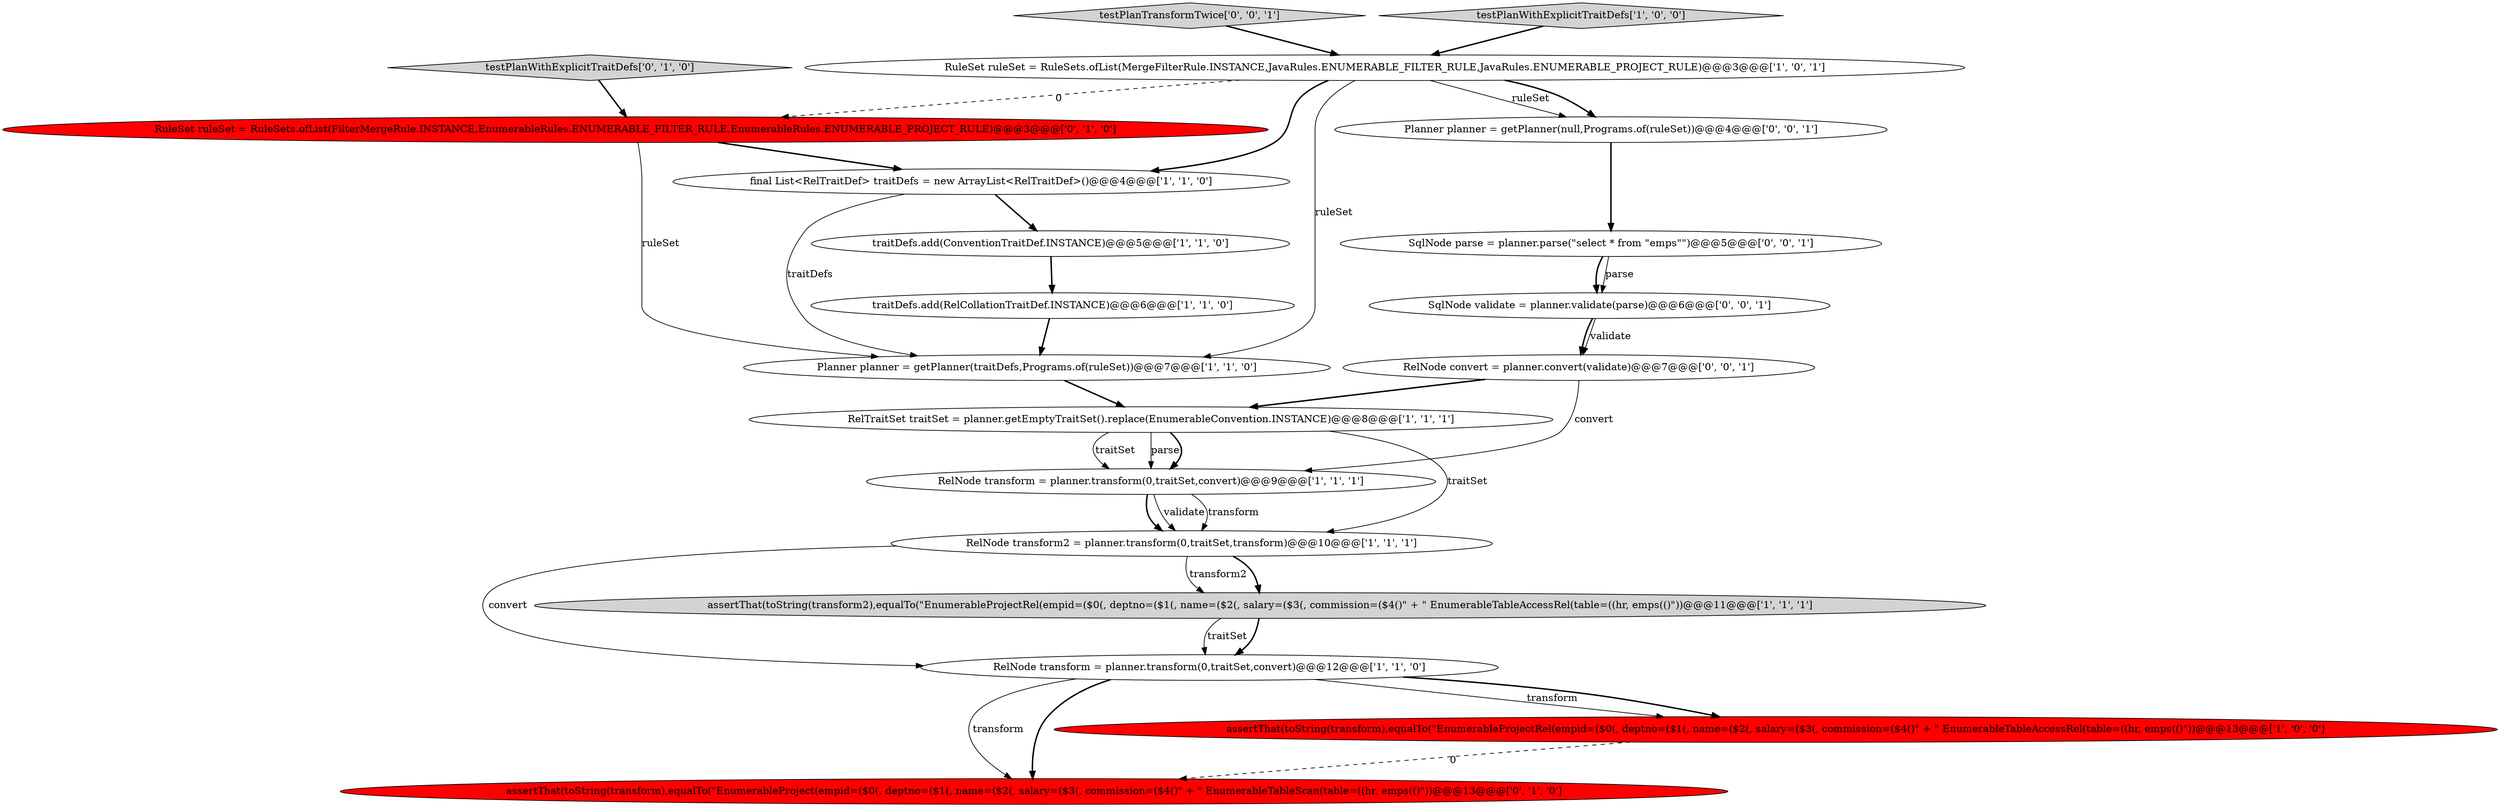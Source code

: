 digraph {
8 [style = filled, label = "traitDefs.add(ConventionTraitDef.INSTANCE)@@@5@@@['1', '1', '0']", fillcolor = white, shape = ellipse image = "AAA0AAABBB1BBB"];
10 [style = filled, label = "RelNode transform = planner.transform(0,traitSet,convert)@@@12@@@['1', '1', '0']", fillcolor = white, shape = ellipse image = "AAA0AAABBB1BBB"];
11 [style = filled, label = "traitDefs.add(RelCollationTraitDef.INSTANCE)@@@6@@@['1', '1', '0']", fillcolor = white, shape = ellipse image = "AAA0AAABBB1BBB"];
9 [style = filled, label = "RelTraitSet traitSet = planner.getEmptyTraitSet().replace(EnumerableConvention.INSTANCE)@@@8@@@['1', '1', '1']", fillcolor = white, shape = ellipse image = "AAA0AAABBB1BBB"];
17 [style = filled, label = "RelNode convert = planner.convert(validate)@@@7@@@['0', '0', '1']", fillcolor = white, shape = ellipse image = "AAA0AAABBB3BBB"];
0 [style = filled, label = "assertThat(toString(transform2),equalTo(\"EnumerableProjectRel(empid=($0(, deptno=($1(, name=($2(, salary=($3(, commission=($4()\" + \" EnumerableTableAccessRel(table=((hr, emps(()\"))@@@11@@@['1', '1', '1']", fillcolor = lightgray, shape = ellipse image = "AAA0AAABBB1BBB"];
19 [style = filled, label = "testPlanTransformTwice['0', '0', '1']", fillcolor = lightgray, shape = diamond image = "AAA0AAABBB3BBB"];
6 [style = filled, label = "RuleSet ruleSet = RuleSets.ofList(MergeFilterRule.INSTANCE,JavaRules.ENUMERABLE_FILTER_RULE,JavaRules.ENUMERABLE_PROJECT_RULE)@@@3@@@['1', '0', '1']", fillcolor = white, shape = ellipse image = "AAA0AAABBB1BBB"];
7 [style = filled, label = "Planner planner = getPlanner(traitDefs,Programs.of(ruleSet))@@@7@@@['1', '1', '0']", fillcolor = white, shape = ellipse image = "AAA0AAABBB1BBB"];
3 [style = filled, label = "RelNode transform = planner.transform(0,traitSet,convert)@@@9@@@['1', '1', '1']", fillcolor = white, shape = ellipse image = "AAA0AAABBB1BBB"];
5 [style = filled, label = "final List<RelTraitDef> traitDefs = new ArrayList<RelTraitDef>()@@@4@@@['1', '1', '0']", fillcolor = white, shape = ellipse image = "AAA0AAABBB1BBB"];
16 [style = filled, label = "Planner planner = getPlanner(null,Programs.of(ruleSet))@@@4@@@['0', '0', '1']", fillcolor = white, shape = ellipse image = "AAA0AAABBB3BBB"];
18 [style = filled, label = "SqlNode validate = planner.validate(parse)@@@6@@@['0', '0', '1']", fillcolor = white, shape = ellipse image = "AAA0AAABBB3BBB"];
13 [style = filled, label = "testPlanWithExplicitTraitDefs['0', '1', '0']", fillcolor = lightgray, shape = diamond image = "AAA0AAABBB2BBB"];
1 [style = filled, label = "RelNode transform2 = planner.transform(0,traitSet,transform)@@@10@@@['1', '1', '1']", fillcolor = white, shape = ellipse image = "AAA0AAABBB1BBB"];
14 [style = filled, label = "assertThat(toString(transform),equalTo(\"EnumerableProject(empid=($0(, deptno=($1(, name=($2(, salary=($3(, commission=($4()\" + \" EnumerableTableScan(table=((hr, emps(()\"))@@@13@@@['0', '1', '0']", fillcolor = red, shape = ellipse image = "AAA1AAABBB2BBB"];
4 [style = filled, label = "testPlanWithExplicitTraitDefs['1', '0', '0']", fillcolor = lightgray, shape = diamond image = "AAA0AAABBB1BBB"];
12 [style = filled, label = "RuleSet ruleSet = RuleSets.ofList(FilterMergeRule.INSTANCE,EnumerableRules.ENUMERABLE_FILTER_RULE,EnumerableRules.ENUMERABLE_PROJECT_RULE)@@@3@@@['0', '1', '0']", fillcolor = red, shape = ellipse image = "AAA1AAABBB2BBB"];
15 [style = filled, label = "SqlNode parse = planner.parse(\"select * from \"emps\"\")@@@5@@@['0', '0', '1']", fillcolor = white, shape = ellipse image = "AAA0AAABBB3BBB"];
2 [style = filled, label = "assertThat(toString(transform),equalTo(\"EnumerableProjectRel(empid=($0(, deptno=($1(, name=($2(, salary=($3(, commission=($4()\" + \" EnumerableTableAccessRel(table=((hr, emps(()\"))@@@13@@@['1', '0', '0']", fillcolor = red, shape = ellipse image = "AAA1AAABBB1BBB"];
16->15 [style = bold, label=""];
5->8 [style = bold, label=""];
12->7 [style = solid, label="ruleSet"];
9->3 [style = solid, label="traitSet"];
12->5 [style = bold, label=""];
3->1 [style = bold, label=""];
10->14 [style = solid, label="transform"];
10->14 [style = bold, label=""];
4->6 [style = bold, label=""];
6->16 [style = solid, label="ruleSet"];
17->9 [style = bold, label=""];
18->17 [style = bold, label=""];
1->0 [style = bold, label=""];
17->3 [style = solid, label="convert"];
19->6 [style = bold, label=""];
15->18 [style = bold, label=""];
1->10 [style = solid, label="convert"];
6->12 [style = dashed, label="0"];
7->9 [style = bold, label=""];
6->5 [style = bold, label=""];
0->10 [style = bold, label=""];
13->12 [style = bold, label=""];
2->14 [style = dashed, label="0"];
9->3 [style = solid, label="parse"];
6->16 [style = bold, label=""];
0->10 [style = solid, label="traitSet"];
9->1 [style = solid, label="traitSet"];
9->3 [style = bold, label=""];
3->1 [style = solid, label="validate"];
10->2 [style = solid, label="transform"];
10->2 [style = bold, label=""];
1->0 [style = solid, label="transform2"];
5->7 [style = solid, label="traitDefs"];
8->11 [style = bold, label=""];
6->7 [style = solid, label="ruleSet"];
15->18 [style = solid, label="parse"];
11->7 [style = bold, label=""];
18->17 [style = solid, label="validate"];
3->1 [style = solid, label="transform"];
}
